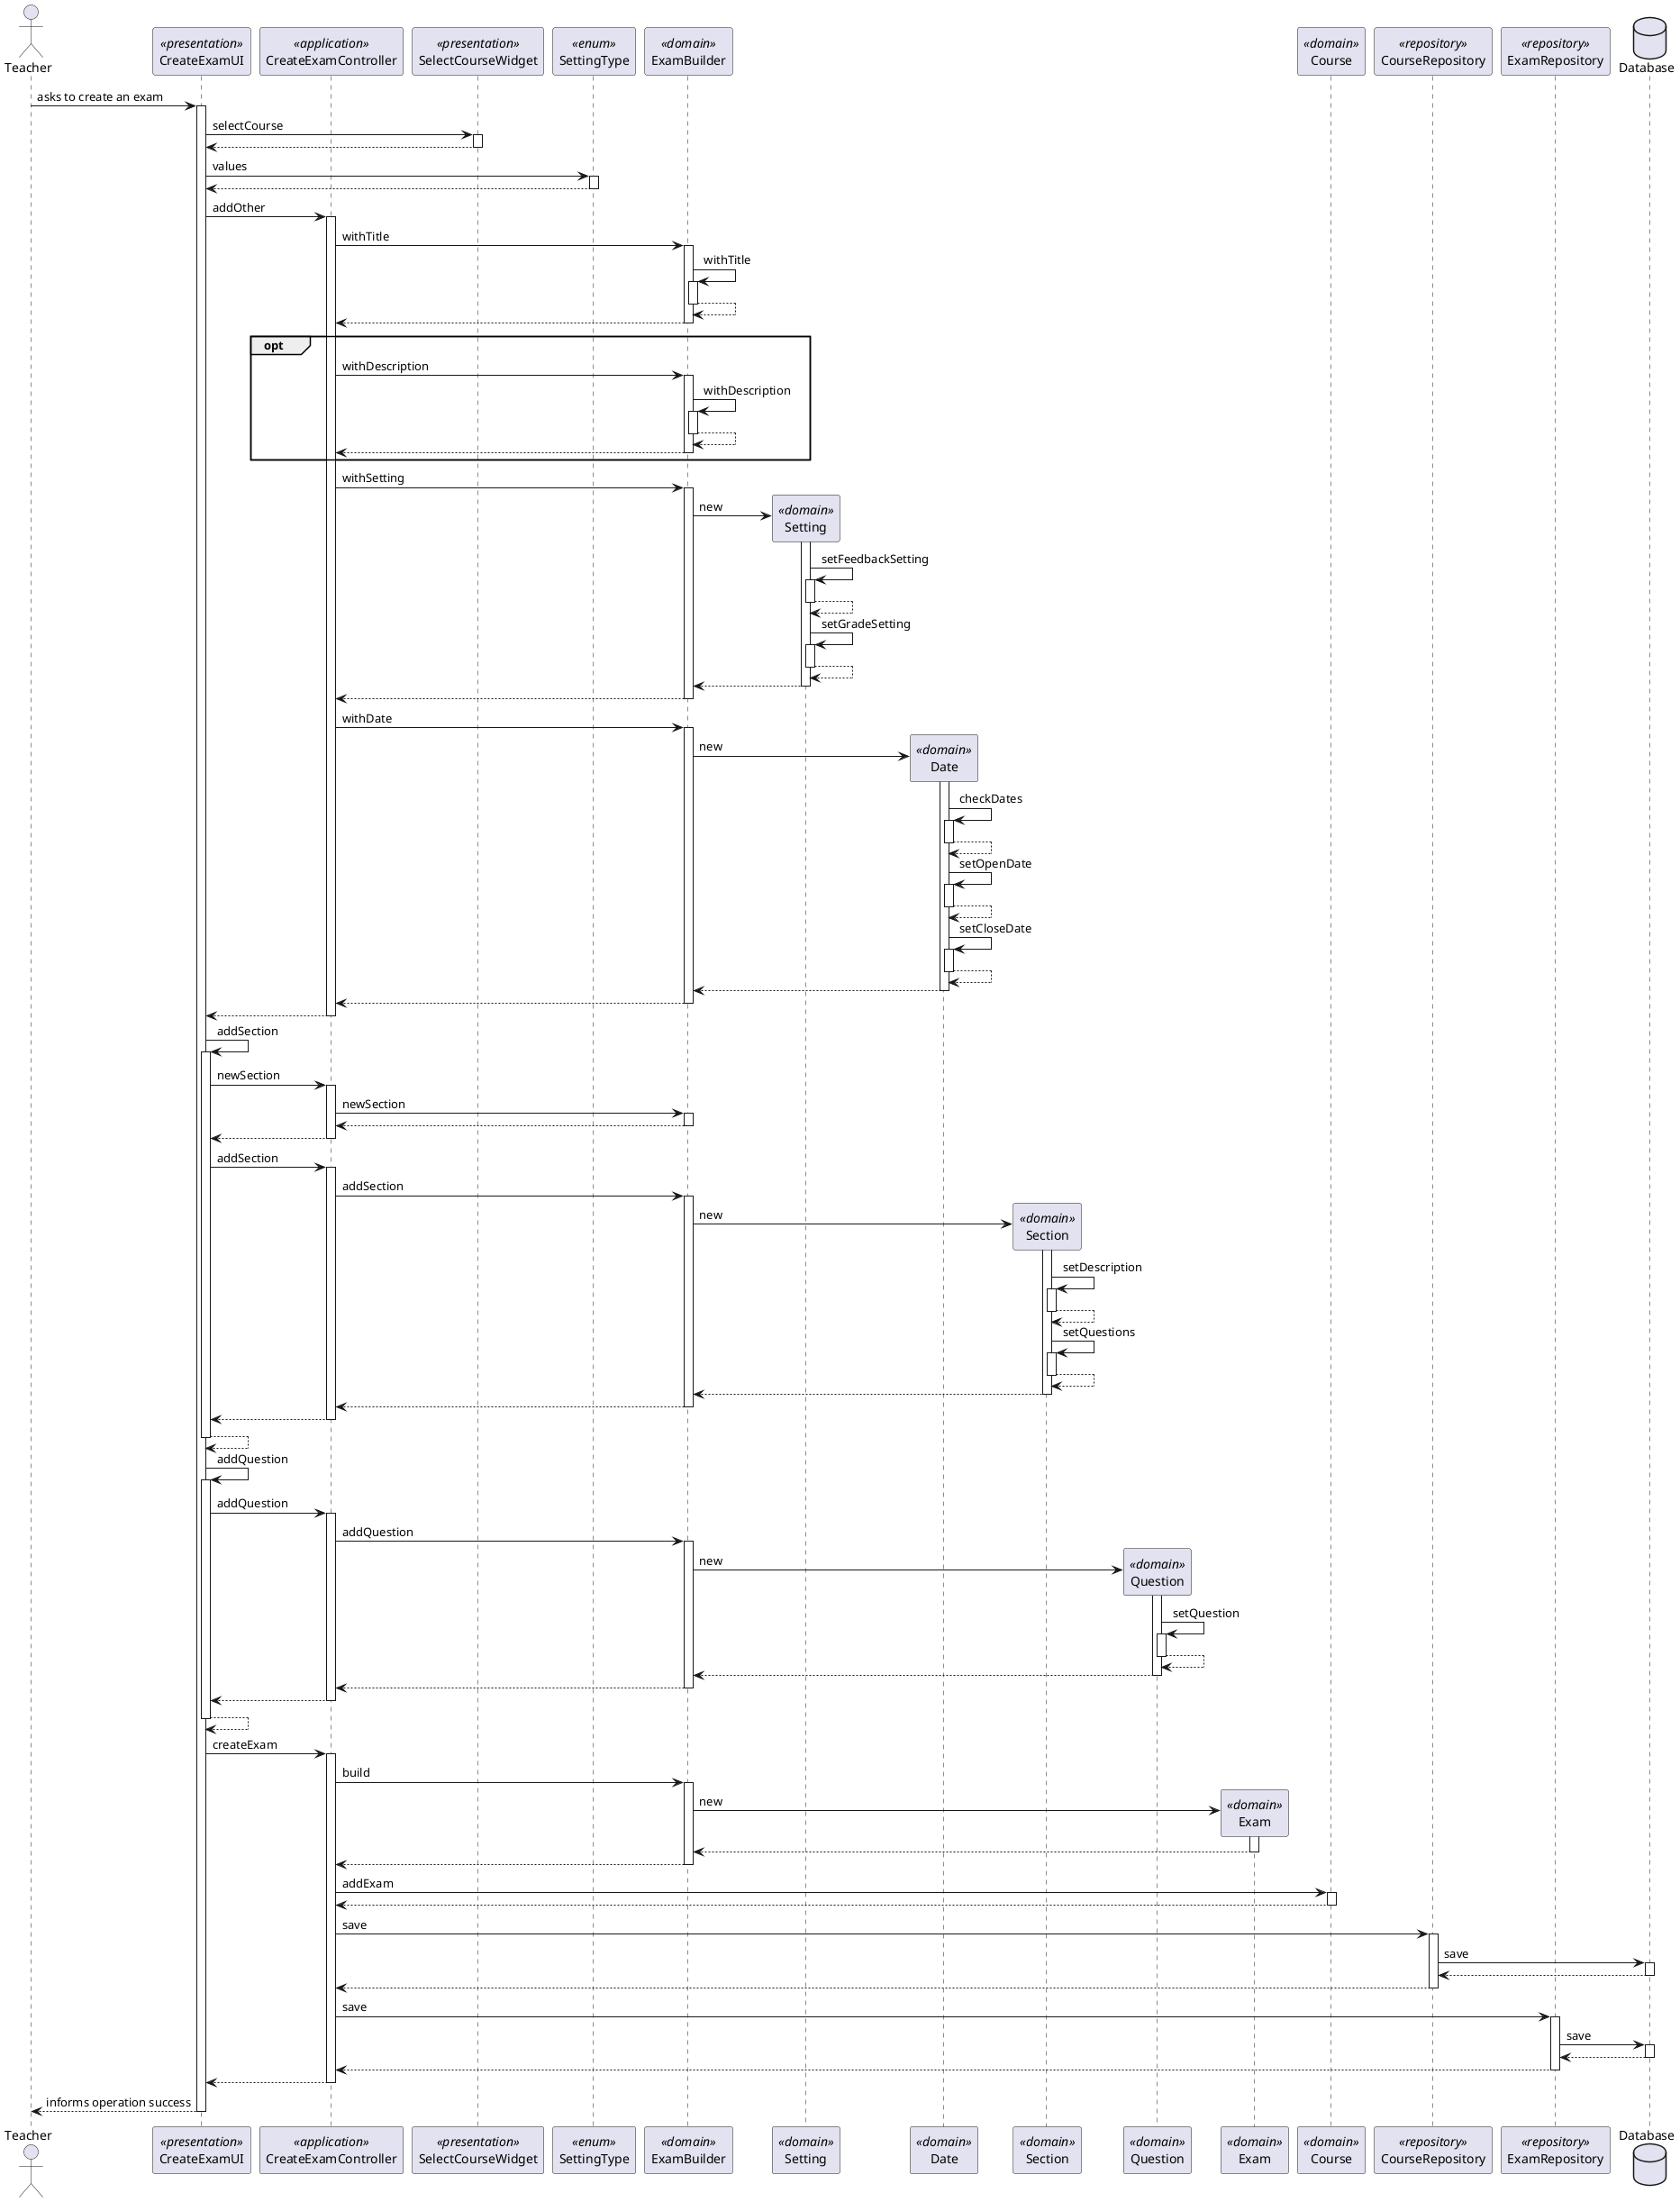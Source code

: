 @startuml
actor Teacher as Actor
participant CreateExamUI as CreateExamUI <<presentation>>
participant CreateExamController as CreateExamController <<application>>
participant SelectCourseWidget as SelectCourseWidget <<presentation>>
participant SettingType as SettingType <<enum>>
participant ExamBuilder as ExamBuilder <<domain>>
participant Setting as Setting <<domain>>
participant Date as Date <<domain>>
participant Section as Section <<domain>>
participant Question as Question <<domain>>
participant Exam as Exam <<domain>>
participant Course as Course <<domain>>
participant CourseRepository as CourseRepository <<repository>>
participant ExamRepository as ExamRepository <<repository>>

Actor -> CreateExamUI : asks to create an exam
activate CreateExamUI
CreateExamUI -> SelectCourseWidget : selectCourse
activate SelectCourseWidget
SelectCourseWidget --> CreateExamUI
deactivate SelectCourseWidget
CreateExamUI -> SettingType : values
activate SettingType
SettingType --> CreateExamUI
deactivate SettingType
CreateExamUI -> CreateExamController : addOther
activate CreateExamController
CreateExamController -> ExamBuilder : withTitle
activate ExamBuilder
ExamBuilder -> ExamBuilder : withTitle
activate ExamBuilder
ExamBuilder --> ExamBuilder
deactivate ExamBuilder
ExamBuilder --> CreateExamController
deactivate ExamBuilder
opt
CreateExamController -> ExamBuilder : withDescription
activate ExamBuilder
ExamBuilder -> ExamBuilder : withDescription
activate ExamBuilder
ExamBuilder --> ExamBuilder
deactivate ExamBuilder
ExamBuilder --> CreateExamController
deactivate ExamBuilder
end
CreateExamController -> ExamBuilder : withSetting
activate ExamBuilder
create Setting
ExamBuilder -> Setting : new
activate Setting
Setting -> Setting : setFeedbackSetting
activate Setting
Setting --> Setting
deactivate Setting
Setting -> Setting : setGradeSetting
activate Setting
Setting --> Setting
deactivate Setting
Setting --> ExamBuilder
deactivate Setting
ExamBuilder --> CreateExamController
deactivate ExamBuilder
CreateExamController -> ExamBuilder : withDate
activate ExamBuilder
create Date
ExamBuilder -> Date : new
activate Date
Date -> Date : checkDates
activate Date
Date --> Date
deactivate Date
Date -> Date : setOpenDate
activate Date
Date --> Date
deactivate Date
Date -> Date : setCloseDate
activate Date
Date --> Date
deactivate Date
Date --> ExamBuilder
deactivate Date
ExamBuilder --> CreateExamController
deactivate ExamBuilder
CreateExamController --> CreateExamUI
deactivate CreateExamController
CreateExamUI -> CreateExamUI : addSection
activate CreateExamUI
CreateExamUI -> CreateExamController : newSection
activate CreateExamController
CreateExamController -> ExamBuilder : newSection
activate ExamBuilder
ExamBuilder --> CreateExamController
deactivate ExamBuilder
CreateExamController --> CreateExamUI
deactivate CreateExamController
CreateExamUI -> CreateExamController : addSection
activate CreateExamController
CreateExamController -> ExamBuilder : addSection
activate ExamBuilder
create Section
ExamBuilder -> Section : new
activate Section
Section -> Section : setDescription
activate Section
Section --> Section
deactivate Section
Section -> Section : setQuestions
activate Section
Section --> Section
deactivate Section
Section --> ExamBuilder
deactivate Section
ExamBuilder --> CreateExamController
deactivate ExamBuilder
CreateExamController --> CreateExamUI
deactivate CreateExamController
CreateExamUI --> CreateExamUI
deactivate CreateExamUI
CreateExamUI -> CreateExamUI : addQuestion
activate CreateExamUI
CreateExamUI -> CreateExamController : addQuestion
activate CreateExamController
CreateExamController -> ExamBuilder : addQuestion
activate ExamBuilder
create Question
ExamBuilder -> Question : new
activate Question
Question -> Question : setQuestion
activate Question
Question --> Question
deactivate Question
Question --> ExamBuilder
deactivate Question
ExamBuilder --> CreateExamController
deactivate ExamBuilder
CreateExamController --> CreateExamUI
deactivate CreateExamController
CreateExamUI --> CreateExamUI
deactivate CreateExamUI
CreateExamUI -> CreateExamController : createExam
activate CreateExamController
CreateExamController -> ExamBuilder : build
activate ExamBuilder
create Exam
ExamBuilder -> Exam : new
activate Exam
Exam --> ExamBuilder
deactivate Exam
ExamBuilder --> CreateExamController
deactivate ExamBuilder
CreateExamController -> Course : addExam
activate Course
Course --> CreateExamController
deactivate Course
CreateExamController -> CourseRepository : save
activate CourseRepository
database Database
CourseRepository -> Database : save
activate Database
Database --> CourseRepository
deactivate Database
CourseRepository --> CreateExamController
deactivate CourseRepository
CreateExamController -> ExamRepository : save
activate ExamRepository
ExamRepository -> Database : save
activate Database
Database --> ExamRepository
deactivate Database
ExamRepository --> CreateExamController
deactivate ExamRepository
CreateExamController --> CreateExamUI
deactivate CreateExamController
return informs operation success
@enduml